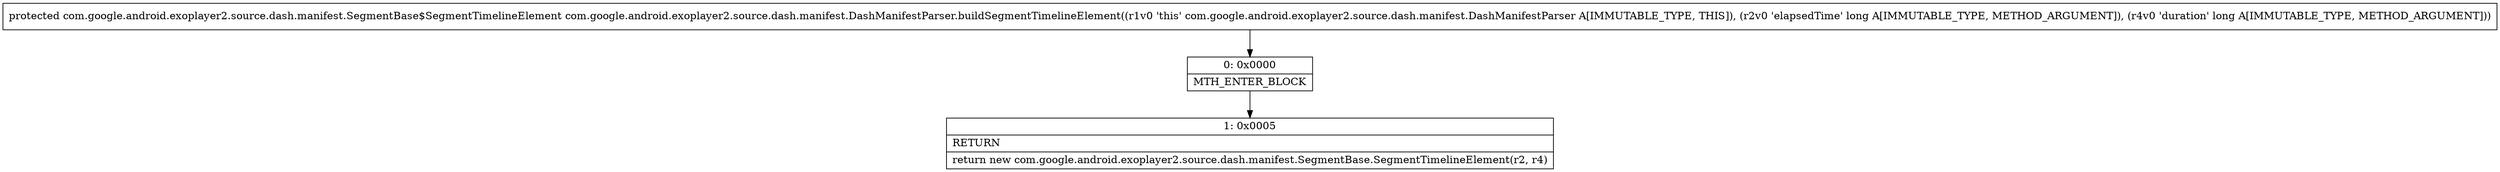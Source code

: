 digraph "CFG forcom.google.android.exoplayer2.source.dash.manifest.DashManifestParser.buildSegmentTimelineElement(JJ)Lcom\/google\/android\/exoplayer2\/source\/dash\/manifest\/SegmentBase$SegmentTimelineElement;" {
Node_0 [shape=record,label="{0\:\ 0x0000|MTH_ENTER_BLOCK\l}"];
Node_1 [shape=record,label="{1\:\ 0x0005|RETURN\l|return new com.google.android.exoplayer2.source.dash.manifest.SegmentBase.SegmentTimelineElement(r2, r4)\l}"];
MethodNode[shape=record,label="{protected com.google.android.exoplayer2.source.dash.manifest.SegmentBase$SegmentTimelineElement com.google.android.exoplayer2.source.dash.manifest.DashManifestParser.buildSegmentTimelineElement((r1v0 'this' com.google.android.exoplayer2.source.dash.manifest.DashManifestParser A[IMMUTABLE_TYPE, THIS]), (r2v0 'elapsedTime' long A[IMMUTABLE_TYPE, METHOD_ARGUMENT]), (r4v0 'duration' long A[IMMUTABLE_TYPE, METHOD_ARGUMENT])) }"];
MethodNode -> Node_0;
Node_0 -> Node_1;
}

